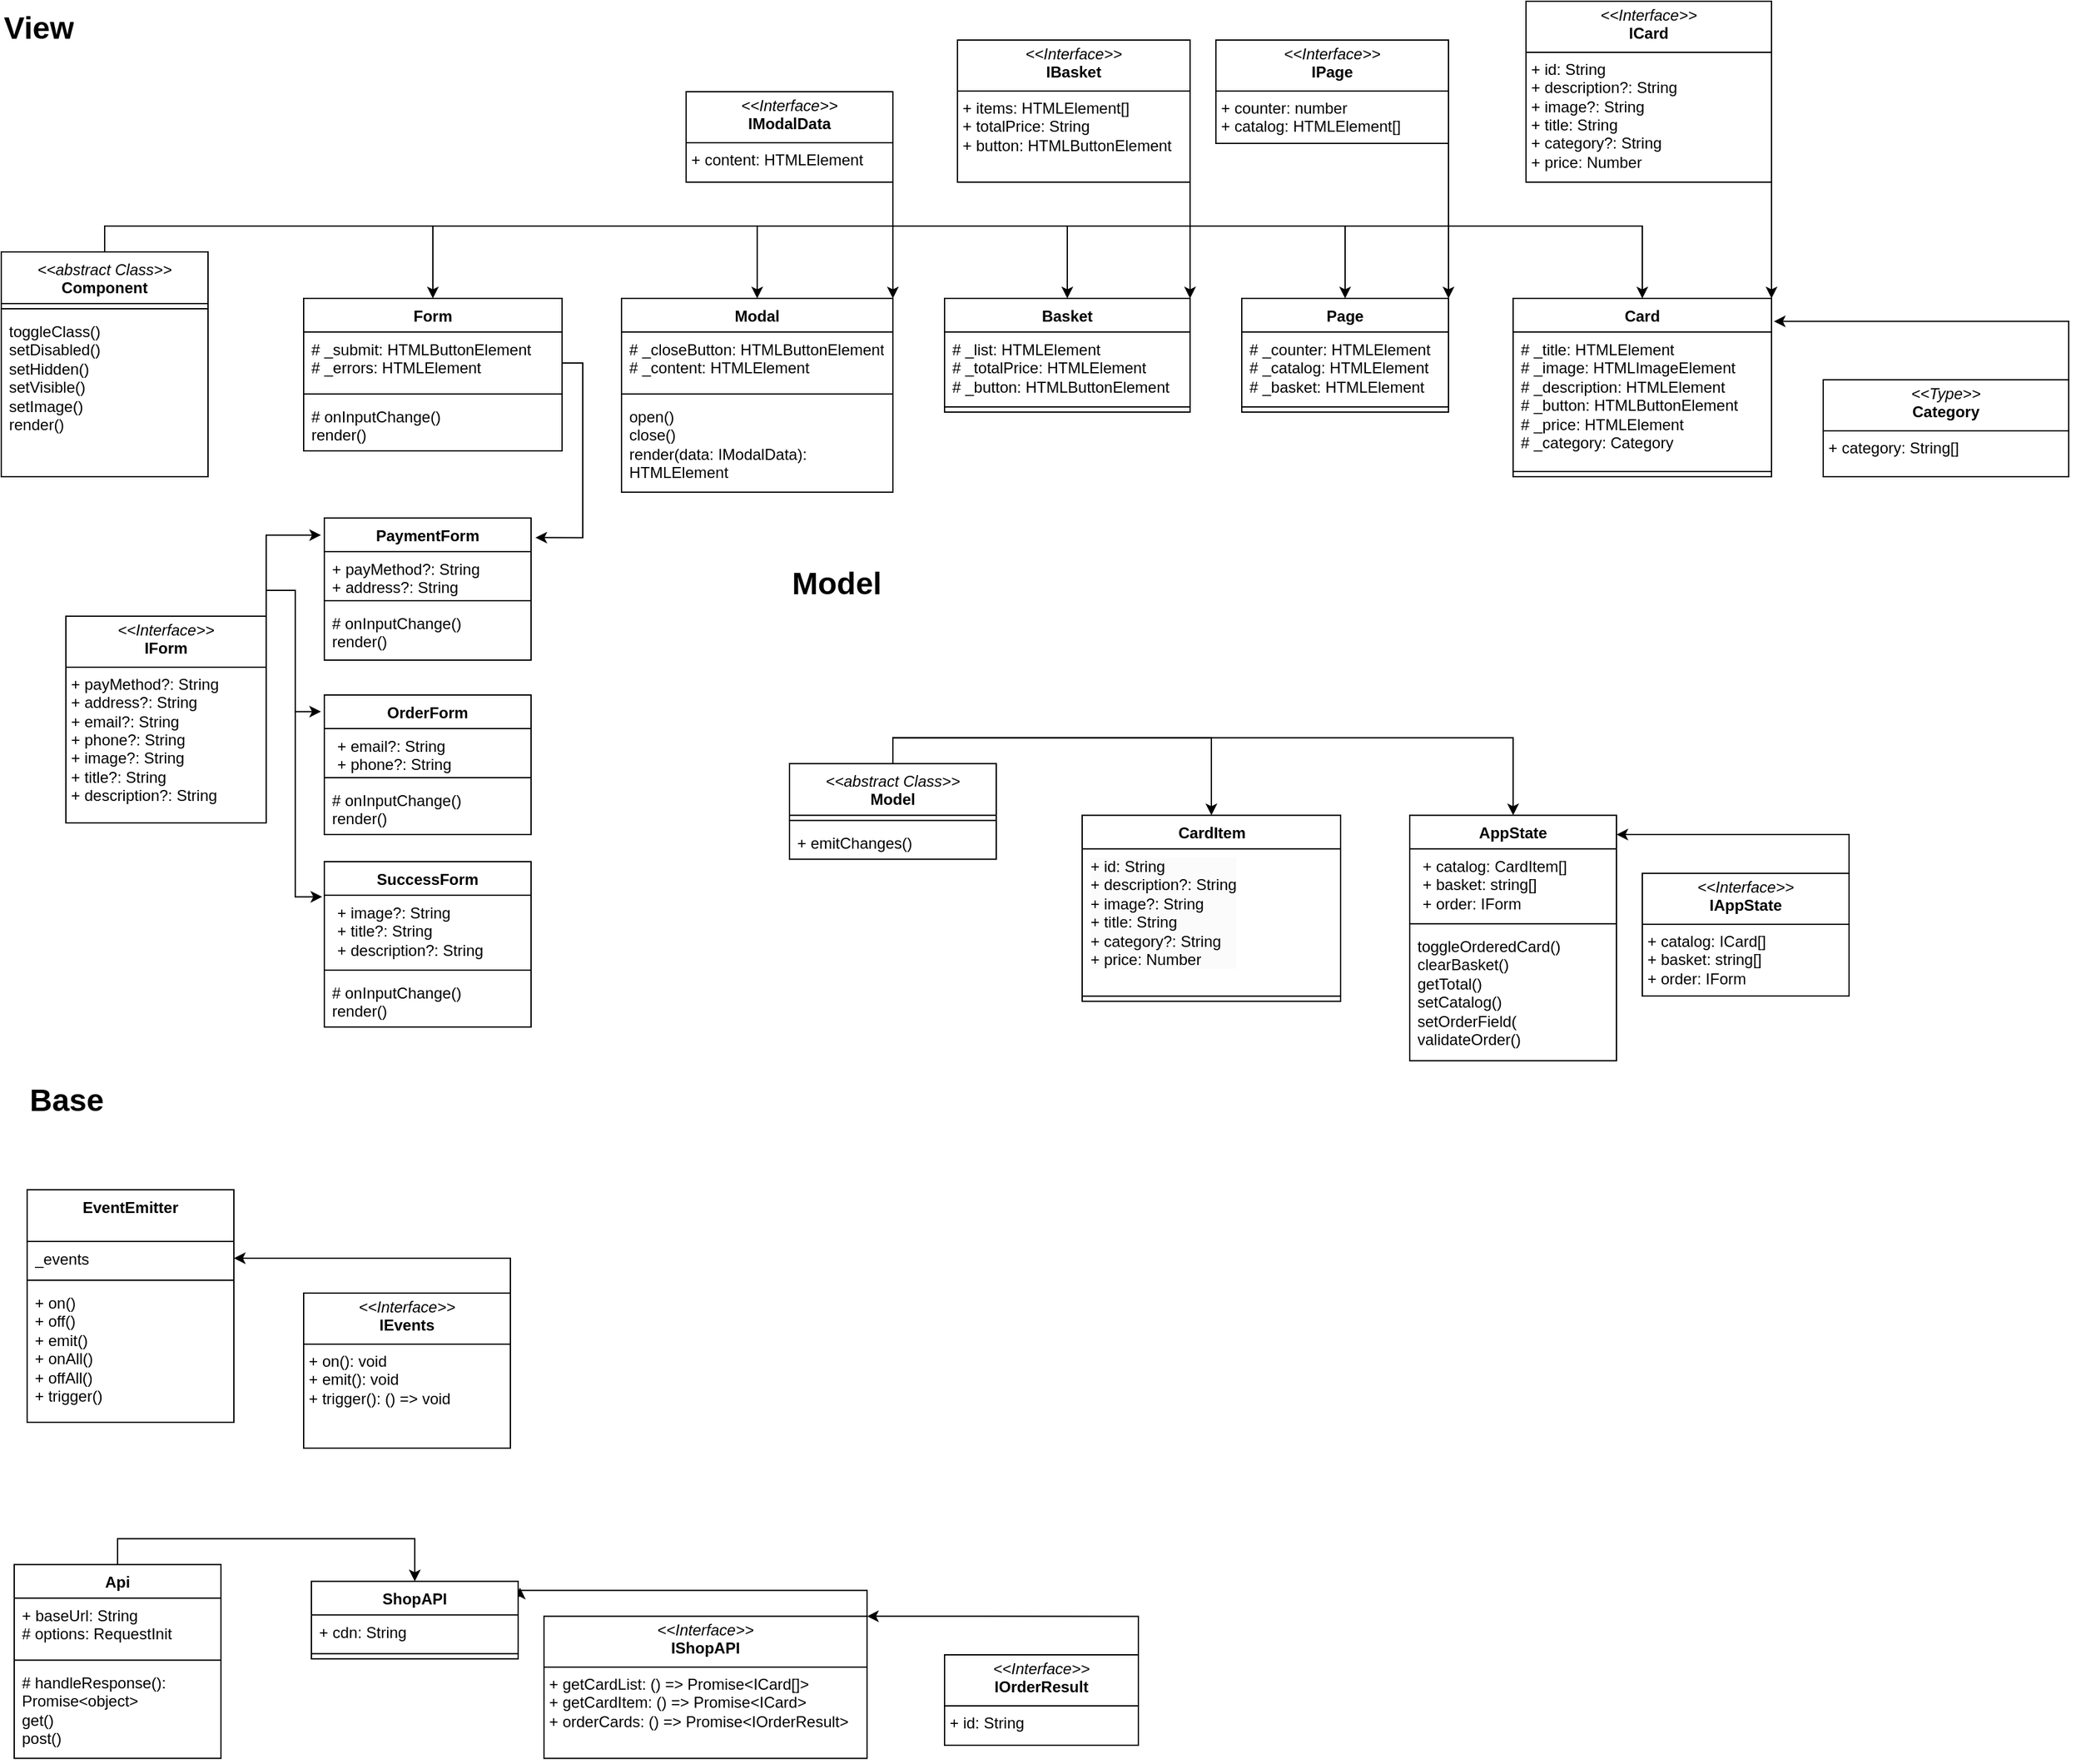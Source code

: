 <mxfile version="24.0.5" type="device">
  <diagram name="Страница — 1" id="63Hvj9g00unoADVB2Ykm">
    <mxGraphModel dx="821" dy="2190" grid="1" gridSize="10" guides="1" tooltips="1" connect="1" arrows="1" fold="1" page="1" pageScale="1" pageWidth="827" pageHeight="1169" math="0" shadow="0">
      <root>
        <mxCell id="0" />
        <mxCell id="1" parent="0" />
        <mxCell id="2apW-BuTAJdEhEXrDdgW-8" value="&lt;p style=&quot;margin:0px;margin-top:4px;text-align:center;&quot;&gt;&lt;i&gt;&amp;lt;&amp;lt;Interface&amp;gt;&amp;gt;&lt;/i&gt;&lt;br&gt;&lt;b&gt;IForm&lt;/b&gt;&lt;/p&gt;&lt;hr size=&quot;1&quot; style=&quot;border-style:solid;&quot;&gt;&lt;p style=&quot;margin:0px;margin-left:4px;&quot;&gt;+ payMethod?: String&lt;br&gt;&lt;span style=&quot;background-color: initial;&quot;&gt;+ address?: String&lt;/span&gt;&lt;br&gt;&lt;/p&gt;&lt;p style=&quot;margin:0px;margin-left:4px;&quot;&gt;&lt;span style=&quot;background-color: initial;&quot;&gt;+ email?: String&lt;/span&gt;&lt;/p&gt;&lt;p style=&quot;margin:0px;margin-left:4px;&quot;&gt;+ phone?: String&lt;br&gt;&lt;/p&gt;&lt;p style=&quot;margin: 0px 0px 0px 4px;&quot;&gt;+ image?: String&lt;br&gt;+ title?: String&lt;/p&gt;&lt;p style=&quot;margin: 0px 0px 0px 4px;&quot;&gt;+ description?: String&lt;/p&gt;&lt;p style=&quot;margin:0px;margin-left:4px;&quot;&gt;&lt;br&gt;&lt;/p&gt;" style="verticalAlign=top;align=left;overflow=fill;html=1;whiteSpace=wrap;" parent="1" vertex="1">
          <mxGeometry x="70" y="376" width="155" height="160" as="geometry" />
        </mxCell>
        <mxCell id="kR6O2xnwiLPBDadl995g-18" style="edgeStyle=orthogonalEdgeStyle;rounded=0;orthogonalLoop=1;jettySize=auto;html=1;exitX=1;exitY=1;exitDx=0;exitDy=0;entryX=1;entryY=0;entryDx=0;entryDy=0;" edge="1" parent="1" source="2apW-BuTAJdEhEXrDdgW-10" target="2apW-BuTAJdEhEXrDdgW-16">
          <mxGeometry relative="1" as="geometry" />
        </mxCell>
        <mxCell id="2apW-BuTAJdEhEXrDdgW-10" value="&lt;p style=&quot;margin:0px;margin-top:4px;text-align:center;&quot;&gt;&lt;i&gt;&amp;lt;&amp;lt;Interface&amp;gt;&amp;gt;&lt;/i&gt;&lt;br&gt;&lt;b&gt;ICard&lt;/b&gt;&lt;/p&gt;&lt;hr size=&quot;1&quot; style=&quot;border-style:solid;&quot;&gt;&lt;p style=&quot;margin:0px;margin-left:4px;&quot;&gt;+ id: String&lt;br&gt;+ description?: String&lt;/p&gt;&lt;p style=&quot;margin:0px;margin-left:4px;&quot;&gt;+ image?: String&lt;/p&gt;&lt;p style=&quot;margin:0px;margin-left:4px;&quot;&gt;+ title: String&lt;/p&gt;&lt;p style=&quot;margin:0px;margin-left:4px;&quot;&gt;+ category?: String&lt;/p&gt;&lt;p style=&quot;margin:0px;margin-left:4px;&quot;&gt;+ price: Number&lt;/p&gt;&lt;p style=&quot;margin:0px;margin-left:4px;&quot;&gt;&lt;br&gt;&lt;/p&gt;" style="verticalAlign=top;align=left;overflow=fill;html=1;whiteSpace=wrap;" parent="1" vertex="1">
          <mxGeometry x="1200" y="-100" width="190" height="140" as="geometry" />
        </mxCell>
        <mxCell id="kR6O2xnwiLPBDadl995g-16" style="edgeStyle=orthogonalEdgeStyle;rounded=0;orthogonalLoop=1;jettySize=auto;html=1;exitX=1;exitY=1;exitDx=0;exitDy=0;entryX=1;entryY=0;entryDx=0;entryDy=0;" edge="1" parent="1" source="2apW-BuTAJdEhEXrDdgW-11" target="2apW-BuTAJdEhEXrDdgW-48">
          <mxGeometry relative="1" as="geometry" />
        </mxCell>
        <mxCell id="2apW-BuTAJdEhEXrDdgW-11" value="&lt;p style=&quot;margin:0px;margin-top:4px;text-align:center;&quot;&gt;&lt;i&gt;&amp;lt;&amp;lt;Interface&amp;gt;&amp;gt;&lt;/i&gt;&lt;br&gt;&lt;b&gt;IBasket&lt;/b&gt;&lt;/p&gt;&lt;hr size=&quot;1&quot; style=&quot;border-style:solid;&quot;&gt;&lt;p style=&quot;margin:0px;margin-left:4px;&quot;&gt;+ items: HTMLElement[]&lt;br&gt;&lt;/p&gt;&lt;p style=&quot;margin:0px;margin-left:4px;&quot;&gt;+ totalPrice: String&lt;/p&gt;&lt;p style=&quot;margin:0px;margin-left:4px;&quot;&gt;+ button: HTMLButtonElement&lt;/p&gt;&lt;p style=&quot;margin:0px;margin-left:4px;&quot;&gt;&lt;br&gt;&lt;/p&gt;" style="verticalAlign=top;align=left;overflow=fill;html=1;whiteSpace=wrap;" parent="1" vertex="1">
          <mxGeometry x="760" y="-70" width="180" height="110" as="geometry" />
        </mxCell>
        <mxCell id="2apW-BuTAJdEhEXrDdgW-14" value="&lt;p style=&quot;margin:0px;margin-top:4px;text-align:center;&quot;&gt;&lt;i&gt;&amp;lt;&amp;lt;Type&amp;gt;&amp;gt;&lt;/i&gt;&lt;br&gt;&lt;b&gt;Category&lt;/b&gt;&lt;/p&gt;&lt;hr size=&quot;1&quot; style=&quot;border-style:solid;&quot;&gt;&lt;p style=&quot;margin:0px;margin-left:4px;&quot;&gt;+ category: String[]&lt;/p&gt;" style="verticalAlign=top;align=left;overflow=fill;html=1;whiteSpace=wrap;" parent="1" vertex="1">
          <mxGeometry x="1430" y="193" width="190" height="75" as="geometry" />
        </mxCell>
        <mxCell id="2apW-BuTAJdEhEXrDdgW-16" value="Card" style="swimlane;fontStyle=1;align=center;verticalAlign=top;childLayout=stackLayout;horizontal=1;startSize=26;horizontalStack=0;resizeParent=1;resizeParentMax=0;resizeLast=0;collapsible=1;marginBottom=0;whiteSpace=wrap;html=1;" parent="1" vertex="1">
          <mxGeometry x="1190" y="130" width="200" height="138" as="geometry" />
        </mxCell>
        <mxCell id="2apW-BuTAJdEhEXrDdgW-17" value="# _title: HTMLElement&lt;div&gt;# _image: HTMLImageElement&lt;/div&gt;&lt;div&gt;# _description: HTMLElement&lt;/div&gt;&lt;div&gt;# _button: HTMLButtonElement&lt;/div&gt;&lt;div&gt;# _price: HTMLElement&lt;/div&gt;&lt;div&gt;# _category: Category&lt;/div&gt;" style="text;strokeColor=none;fillColor=none;align=left;verticalAlign=top;spacingLeft=4;spacingRight=4;overflow=hidden;rotatable=0;points=[[0,0.5],[1,0.5]];portConstraint=eastwest;whiteSpace=wrap;html=1;" parent="2apW-BuTAJdEhEXrDdgW-16" vertex="1">
          <mxGeometry y="26" width="200" height="104" as="geometry" />
        </mxCell>
        <mxCell id="2apW-BuTAJdEhEXrDdgW-18" value="" style="line;strokeWidth=1;fillColor=none;align=left;verticalAlign=middle;spacingTop=-1;spacingLeft=3;spacingRight=3;rotatable=0;labelPosition=right;points=[];portConstraint=eastwest;strokeColor=inherit;" parent="2apW-BuTAJdEhEXrDdgW-16" vertex="1">
          <mxGeometry y="130" width="200" height="8" as="geometry" />
        </mxCell>
        <mxCell id="2apW-BuTAJdEhEXrDdgW-20" value="Modal" style="swimlane;fontStyle=1;align=center;verticalAlign=top;childLayout=stackLayout;horizontal=1;startSize=26;horizontalStack=0;resizeParent=1;resizeParentMax=0;resizeLast=0;collapsible=1;marginBottom=0;whiteSpace=wrap;html=1;" parent="1" vertex="1">
          <mxGeometry x="500" y="130" width="210" height="150" as="geometry" />
        </mxCell>
        <mxCell id="2apW-BuTAJdEhEXrDdgW-21" value="# _closeButton: HTMLButtonElement&lt;div&gt;# _content: HTMLElement&lt;/div&gt;" style="text;strokeColor=none;fillColor=none;align=left;verticalAlign=top;spacingLeft=4;spacingRight=4;overflow=hidden;rotatable=0;points=[[0,0.5],[1,0.5]];portConstraint=eastwest;whiteSpace=wrap;html=1;" parent="2apW-BuTAJdEhEXrDdgW-20" vertex="1">
          <mxGeometry y="26" width="210" height="44" as="geometry" />
        </mxCell>
        <mxCell id="2apW-BuTAJdEhEXrDdgW-22" value="" style="line;strokeWidth=1;fillColor=none;align=left;verticalAlign=middle;spacingTop=-1;spacingLeft=3;spacingRight=3;rotatable=0;labelPosition=right;points=[];portConstraint=eastwest;strokeColor=inherit;" parent="2apW-BuTAJdEhEXrDdgW-20" vertex="1">
          <mxGeometry y="70" width="210" height="8" as="geometry" />
        </mxCell>
        <mxCell id="2apW-BuTAJdEhEXrDdgW-93" value="open()&lt;br style=&quot;padding: 0px; margin: 0px;&quot;&gt;close()&lt;br style=&quot;padding: 0px; margin: 0px;&quot;&gt;render(data: IModalData): HTMLElement" style="text;strokeColor=none;fillColor=none;align=left;verticalAlign=top;spacingLeft=4;spacingRight=4;overflow=hidden;rotatable=0;points=[[0,0.5],[1,0.5]];portConstraint=eastwest;whiteSpace=wrap;html=1;" parent="2apW-BuTAJdEhEXrDdgW-20" vertex="1">
          <mxGeometry y="78" width="210" height="72" as="geometry" />
        </mxCell>
        <mxCell id="2apW-BuTAJdEhEXrDdgW-68" style="edgeStyle=orthogonalEdgeStyle;rounded=0;orthogonalLoop=1;jettySize=auto;html=1;exitX=0.5;exitY=0;exitDx=0;exitDy=0;entryX=0.5;entryY=0;entryDx=0;entryDy=0;" parent="1" source="2apW-BuTAJdEhEXrDdgW-29" target="2apW-BuTAJdEhEXrDdgW-64" edge="1">
          <mxGeometry relative="1" as="geometry" />
        </mxCell>
        <mxCell id="2apW-BuTAJdEhEXrDdgW-71" style="edgeStyle=orthogonalEdgeStyle;rounded=0;orthogonalLoop=1;jettySize=auto;html=1;exitX=0.5;exitY=0;exitDx=0;exitDy=0;entryX=0.5;entryY=0;entryDx=0;entryDy=0;" parent="1" source="2apW-BuTAJdEhEXrDdgW-29" target="2apW-BuTAJdEhEXrDdgW-48" edge="1">
          <mxGeometry relative="1" as="geometry" />
        </mxCell>
        <mxCell id="2apW-BuTAJdEhEXrDdgW-73" style="edgeStyle=orthogonalEdgeStyle;rounded=0;orthogonalLoop=1;jettySize=auto;html=1;exitX=0.5;exitY=0;exitDx=0;exitDy=0;entryX=0.5;entryY=0;entryDx=0;entryDy=0;" parent="1" source="2apW-BuTAJdEhEXrDdgW-29" target="2apW-BuTAJdEhEXrDdgW-53" edge="1">
          <mxGeometry relative="1" as="geometry" />
        </mxCell>
        <mxCell id="2apW-BuTAJdEhEXrDdgW-111" style="edgeStyle=orthogonalEdgeStyle;rounded=0;orthogonalLoop=1;jettySize=auto;html=1;exitX=0.5;exitY=0;exitDx=0;exitDy=0;entryX=0.5;entryY=0;entryDx=0;entryDy=0;" parent="1" source="2apW-BuTAJdEhEXrDdgW-29" target="2apW-BuTAJdEhEXrDdgW-20" edge="1">
          <mxGeometry relative="1" as="geometry" />
        </mxCell>
        <mxCell id="ZJhNXfSze4hVI7veaMcX-10" style="edgeStyle=orthogonalEdgeStyle;rounded=0;orthogonalLoop=1;jettySize=auto;html=1;exitX=0.5;exitY=0;exitDx=0;exitDy=0;entryX=0.5;entryY=0;entryDx=0;entryDy=0;" parent="1" source="2apW-BuTAJdEhEXrDdgW-29" target="2apW-BuTAJdEhEXrDdgW-16" edge="1">
          <mxGeometry relative="1" as="geometry" />
        </mxCell>
        <mxCell id="2apW-BuTAJdEhEXrDdgW-29" value="&lt;div&gt;&lt;i style=&quot;font-weight: 400;&quot;&gt;&amp;lt;&amp;lt;abstract Class&amp;gt;&amp;gt;&lt;/i&gt;&lt;br&gt;&lt;/div&gt;Component" style="swimlane;fontStyle=1;align=center;verticalAlign=top;childLayout=stackLayout;horizontal=1;startSize=40;horizontalStack=0;resizeParent=1;resizeParentMax=0;resizeLast=0;collapsible=1;marginBottom=0;whiteSpace=wrap;html=1;" parent="1" vertex="1">
          <mxGeometry x="20" y="94" width="160" height="174" as="geometry" />
        </mxCell>
        <mxCell id="2apW-BuTAJdEhEXrDdgW-31" value="" style="line;strokeWidth=1;fillColor=none;align=left;verticalAlign=middle;spacingTop=-1;spacingLeft=3;spacingRight=3;rotatable=0;labelPosition=right;points=[];portConstraint=eastwest;strokeColor=inherit;" parent="2apW-BuTAJdEhEXrDdgW-29" vertex="1">
          <mxGeometry y="40" width="160" height="8" as="geometry" />
        </mxCell>
        <mxCell id="2apW-BuTAJdEhEXrDdgW-32" value="&lt;div&gt;toggleClass()&lt;/div&gt;&lt;div&gt;setDisabled()&lt;/div&gt;&lt;div&gt;setHidden()&lt;/div&gt;&lt;div&gt;setVisible()&lt;/div&gt;&lt;div&gt;setImage()&lt;/div&gt;&lt;div&gt;render()&lt;/div&gt;" style="text;strokeColor=none;fillColor=none;align=left;verticalAlign=top;spacingLeft=4;spacingRight=4;overflow=hidden;rotatable=0;points=[[0,0.5],[1,0.5]];portConstraint=eastwest;whiteSpace=wrap;html=1;" parent="2apW-BuTAJdEhEXrDdgW-29" vertex="1">
          <mxGeometry y="48" width="160" height="126" as="geometry" />
        </mxCell>
        <mxCell id="Tr2P6wa3FgDkXpOaraDb-4" style="edgeStyle=orthogonalEdgeStyle;rounded=0;orthogonalLoop=1;jettySize=auto;html=1;exitX=0.5;exitY=0;exitDx=0;exitDy=0;entryX=0.5;entryY=0;entryDx=0;entryDy=0;" parent="1" source="2apW-BuTAJdEhEXrDdgW-35" target="Tr2P6wa3FgDkXpOaraDb-1" edge="1">
          <mxGeometry relative="1" as="geometry" />
        </mxCell>
        <mxCell id="Tr2P6wa3FgDkXpOaraDb-5" style="edgeStyle=orthogonalEdgeStyle;rounded=0;orthogonalLoop=1;jettySize=auto;html=1;exitX=0.5;exitY=0;exitDx=0;exitDy=0;entryX=0.5;entryY=0;entryDx=0;entryDy=0;" parent="1" source="2apW-BuTAJdEhEXrDdgW-35" target="2apW-BuTAJdEhEXrDdgW-39" edge="1">
          <mxGeometry relative="1" as="geometry" />
        </mxCell>
        <mxCell id="2apW-BuTAJdEhEXrDdgW-35" value="&lt;div&gt;&lt;i style=&quot;font-weight: 400;&quot;&gt;&amp;lt;&amp;lt;abstract Class&amp;gt;&amp;gt;&lt;/i&gt;&lt;br&gt;&lt;/div&gt;Model" style="swimlane;fontStyle=1;align=center;verticalAlign=top;childLayout=stackLayout;horizontal=1;startSize=40;horizontalStack=0;resizeParent=1;resizeParentMax=0;resizeLast=0;collapsible=1;marginBottom=0;whiteSpace=wrap;html=1;" parent="1" vertex="1">
          <mxGeometry x="630" y="490.07" width="160" height="74" as="geometry" />
        </mxCell>
        <mxCell id="2apW-BuTAJdEhEXrDdgW-36" value="" style="line;strokeWidth=1;fillColor=none;align=left;verticalAlign=middle;spacingTop=-1;spacingLeft=3;spacingRight=3;rotatable=0;labelPosition=right;points=[];portConstraint=eastwest;strokeColor=inherit;" parent="2apW-BuTAJdEhEXrDdgW-35" vertex="1">
          <mxGeometry y="40" width="160" height="8" as="geometry" />
        </mxCell>
        <mxCell id="2apW-BuTAJdEhEXrDdgW-38" value="+ emitChanges()" style="text;strokeColor=none;fillColor=none;align=left;verticalAlign=top;spacingLeft=4;spacingRight=4;overflow=hidden;rotatable=0;points=[[0,0.5],[1,0.5]];portConstraint=eastwest;whiteSpace=wrap;html=1;" parent="2apW-BuTAJdEhEXrDdgW-35" vertex="1">
          <mxGeometry y="48" width="160" height="26" as="geometry" />
        </mxCell>
        <mxCell id="2apW-BuTAJdEhEXrDdgW-39" value="AppState" style="swimlane;fontStyle=1;align=center;verticalAlign=top;childLayout=stackLayout;horizontal=1;startSize=26;horizontalStack=0;resizeParent=1;resizeParentMax=0;resizeLast=0;collapsible=1;marginBottom=0;whiteSpace=wrap;html=1;" parent="1" vertex="1">
          <mxGeometry x="1110" y="530.07" width="160" height="190" as="geometry" />
        </mxCell>
        <mxCell id="2apW-BuTAJdEhEXrDdgW-40" value="&lt;p style=&quot;margin: 0px 0px 0px 4px;&quot;&gt;+ catalog: CardItem[]&lt;/p&gt;&lt;p style=&quot;margin: 0px 0px 0px 4px;&quot;&gt;+ basket: string[]&lt;/p&gt;&lt;p style=&quot;margin: 0px 0px 0px 4px;&quot;&gt;+ order: IForm&lt;/p&gt;" style="text;strokeColor=none;fillColor=none;align=left;verticalAlign=top;spacingLeft=4;spacingRight=4;overflow=hidden;rotatable=0;points=[[0,0.5],[1,0.5]];portConstraint=eastwest;whiteSpace=wrap;html=1;" parent="2apW-BuTAJdEhEXrDdgW-39" vertex="1">
          <mxGeometry y="26" width="160" height="54" as="geometry" />
        </mxCell>
        <mxCell id="2apW-BuTAJdEhEXrDdgW-41" value="" style="line;strokeWidth=1;fillColor=none;align=left;verticalAlign=middle;spacingTop=-1;spacingLeft=3;spacingRight=3;rotatable=0;labelPosition=right;points=[];portConstraint=eastwest;strokeColor=inherit;" parent="2apW-BuTAJdEhEXrDdgW-39" vertex="1">
          <mxGeometry y="80" width="160" height="8" as="geometry" />
        </mxCell>
        <mxCell id="2apW-BuTAJdEhEXrDdgW-42" value="&lt;div&gt;toggleOrderedCard()&lt;/div&gt;&lt;div&gt;clearBasket()&lt;/div&gt;&lt;div&gt;getTotal()&lt;/div&gt;&lt;div&gt;setCatalog()&lt;/div&gt;&lt;div&gt;setOrderField(&lt;/div&gt;&lt;div&gt;validateOrder()&lt;/div&gt;" style="text;strokeColor=none;fillColor=none;align=left;verticalAlign=top;spacingLeft=4;spacingRight=4;overflow=hidden;rotatable=0;points=[[0,0.5],[1,0.5]];portConstraint=eastwest;whiteSpace=wrap;html=1;" parent="2apW-BuTAJdEhEXrDdgW-39" vertex="1">
          <mxGeometry y="88" width="160" height="102" as="geometry" />
        </mxCell>
        <mxCell id="2apW-BuTAJdEhEXrDdgW-48" value="Basket" style="swimlane;fontStyle=1;align=center;verticalAlign=top;childLayout=stackLayout;horizontal=1;startSize=26;horizontalStack=0;resizeParent=1;resizeParentMax=0;resizeLast=0;collapsible=1;marginBottom=0;whiteSpace=wrap;html=1;" parent="1" vertex="1">
          <mxGeometry x="750" y="130" width="190" height="88" as="geometry" />
        </mxCell>
        <mxCell id="2apW-BuTAJdEhEXrDdgW-49" value="# _list: HTMLElement&lt;div&gt;# _totalPrice: HTMLElement&lt;/div&gt;&lt;div&gt;# _button:&amp;nbsp;&lt;span style=&quot;background-color: initial;&quot;&gt;HTMLButtonElement&lt;/span&gt;&lt;/div&gt;" style="text;strokeColor=none;fillColor=none;align=left;verticalAlign=top;spacingLeft=4;spacingRight=4;overflow=hidden;rotatable=0;points=[[0,0.5],[1,0.5]];portConstraint=eastwest;whiteSpace=wrap;html=1;" parent="2apW-BuTAJdEhEXrDdgW-48" vertex="1">
          <mxGeometry y="26" width="190" height="54" as="geometry" />
        </mxCell>
        <mxCell id="2apW-BuTAJdEhEXrDdgW-50" value="" style="line;strokeWidth=1;fillColor=none;align=left;verticalAlign=middle;spacingTop=-1;spacingLeft=3;spacingRight=3;rotatable=0;labelPosition=right;points=[];portConstraint=eastwest;strokeColor=inherit;" parent="2apW-BuTAJdEhEXrDdgW-48" vertex="1">
          <mxGeometry y="80" width="190" height="8" as="geometry" />
        </mxCell>
        <mxCell id="2apW-BuTAJdEhEXrDdgW-53" value="Page" style="swimlane;fontStyle=1;align=center;verticalAlign=top;childLayout=stackLayout;horizontal=1;startSize=26;horizontalStack=0;resizeParent=1;resizeParentMax=0;resizeLast=0;collapsible=1;marginBottom=0;whiteSpace=wrap;html=1;" parent="1" vertex="1">
          <mxGeometry x="980" y="130" width="160" height="88" as="geometry" />
        </mxCell>
        <mxCell id="2apW-BuTAJdEhEXrDdgW-54" value="# _counter: HTMLElement&lt;div&gt;# _catalog: HTMLElement&lt;br&gt;&lt;/div&gt;&lt;div&gt;# _basket: HTMLElement&lt;br&gt;&lt;/div&gt;" style="text;strokeColor=none;fillColor=none;align=left;verticalAlign=top;spacingLeft=4;spacingRight=4;overflow=hidden;rotatable=0;points=[[0,0.5],[1,0.5]];portConstraint=eastwest;whiteSpace=wrap;html=1;" parent="2apW-BuTAJdEhEXrDdgW-53" vertex="1">
          <mxGeometry y="26" width="160" height="54" as="geometry" />
        </mxCell>
        <mxCell id="2apW-BuTAJdEhEXrDdgW-55" value="" style="line;strokeWidth=1;fillColor=none;align=left;verticalAlign=middle;spacingTop=-1;spacingLeft=3;spacingRight=3;rotatable=0;labelPosition=right;points=[];portConstraint=eastwest;strokeColor=inherit;" parent="2apW-BuTAJdEhEXrDdgW-53" vertex="1">
          <mxGeometry y="80" width="160" height="8" as="geometry" />
        </mxCell>
        <mxCell id="2apW-BuTAJdEhEXrDdgW-64" value="Form" style="swimlane;fontStyle=1;align=center;verticalAlign=top;childLayout=stackLayout;horizontal=1;startSize=26;horizontalStack=0;resizeParent=1;resizeParentMax=0;resizeLast=0;collapsible=1;marginBottom=0;whiteSpace=wrap;html=1;" parent="1" vertex="1">
          <mxGeometry x="254" y="130" width="200" height="118" as="geometry" />
        </mxCell>
        <mxCell id="kR6O2xnwiLPBDadl995g-10" value="# _submit: HTMLButtonElement&lt;div&gt;# _errors: HTMLElement&lt;/div&gt;" style="text;strokeColor=none;fillColor=none;align=left;verticalAlign=top;spacingLeft=4;spacingRight=4;overflow=hidden;rotatable=0;points=[[0,0.5],[1,0.5]];portConstraint=eastwest;whiteSpace=wrap;html=1;" vertex="1" parent="2apW-BuTAJdEhEXrDdgW-64">
          <mxGeometry y="26" width="200" height="44" as="geometry" />
        </mxCell>
        <mxCell id="2apW-BuTAJdEhEXrDdgW-66" value="" style="line;strokeWidth=1;fillColor=none;align=left;verticalAlign=middle;spacingTop=-1;spacingLeft=3;spacingRight=3;rotatable=0;labelPosition=right;points=[];portConstraint=eastwest;strokeColor=inherit;" parent="2apW-BuTAJdEhEXrDdgW-64" vertex="1">
          <mxGeometry y="70" width="200" height="8" as="geometry" />
        </mxCell>
        <mxCell id="2apW-BuTAJdEhEXrDdgW-67" value="# onInputChange()&amp;nbsp;&lt;br style=&quot;padding: 0px; margin: 0px;&quot;&gt;render()&amp;nbsp;" style="text;strokeColor=none;fillColor=none;align=left;verticalAlign=top;spacingLeft=4;spacingRight=4;overflow=hidden;rotatable=0;points=[[0,0.5],[1,0.5]];portConstraint=eastwest;whiteSpace=wrap;html=1;" parent="2apW-BuTAJdEhEXrDdgW-64" vertex="1">
          <mxGeometry y="78" width="200" height="40" as="geometry" />
        </mxCell>
        <mxCell id="kR6O2xnwiLPBDadl995g-17" style="edgeStyle=orthogonalEdgeStyle;rounded=0;orthogonalLoop=1;jettySize=auto;html=1;exitX=1;exitY=1;exitDx=0;exitDy=0;entryX=1;entryY=0;entryDx=0;entryDy=0;" edge="1" parent="1" source="2apW-BuTAJdEhEXrDdgW-85" target="2apW-BuTAJdEhEXrDdgW-20">
          <mxGeometry relative="1" as="geometry" />
        </mxCell>
        <mxCell id="2apW-BuTAJdEhEXrDdgW-85" value="&lt;p style=&quot;margin:0px;margin-top:4px;text-align:center;&quot;&gt;&lt;i&gt;&amp;lt;&amp;lt;Interface&amp;gt;&amp;gt;&lt;/i&gt;&lt;br&gt;&lt;b&gt;IModalData&lt;/b&gt;&lt;/p&gt;&lt;hr size=&quot;1&quot; style=&quot;border-style:solid;&quot;&gt;&lt;p style=&quot;margin:0px;margin-left:4px;&quot;&gt;+ content: HTMLElement&lt;br&gt;&lt;/p&gt;&lt;p style=&quot;margin:0px;margin-left:4px;&quot;&gt;&lt;br&gt;&lt;/p&gt;" style="verticalAlign=top;align=left;overflow=fill;html=1;whiteSpace=wrap;" parent="1" vertex="1">
          <mxGeometry x="550" y="-30" width="160" height="70" as="geometry" />
        </mxCell>
        <mxCell id="2apW-BuTAJdEhEXrDdgW-96" value="PaymentForm" style="swimlane;fontStyle=1;align=center;verticalAlign=top;childLayout=stackLayout;horizontal=1;startSize=26;horizontalStack=0;resizeParent=1;resizeParentMax=0;resizeLast=0;collapsible=1;marginBottom=0;whiteSpace=wrap;html=1;" parent="1" vertex="1">
          <mxGeometry x="270" y="300" width="160" height="110" as="geometry" />
        </mxCell>
        <mxCell id="kR6O2xnwiLPBDadl995g-3" value="+ payMethod?: String&lt;br&gt;&lt;span style=&quot;background-color: initial;&quot;&gt;+ address?: String&lt;/span&gt;" style="text;strokeColor=none;fillColor=none;align=left;verticalAlign=top;spacingLeft=4;spacingRight=4;overflow=hidden;rotatable=0;points=[[0,0.5],[1,0.5]];portConstraint=eastwest;whiteSpace=wrap;html=1;" vertex="1" parent="2apW-BuTAJdEhEXrDdgW-96">
          <mxGeometry y="26" width="160" height="34" as="geometry" />
        </mxCell>
        <mxCell id="2apW-BuTAJdEhEXrDdgW-98" value="" style="line;strokeWidth=1;fillColor=none;align=left;verticalAlign=middle;spacingTop=-1;spacingLeft=3;spacingRight=3;rotatable=0;labelPosition=right;points=[];portConstraint=eastwest;strokeColor=inherit;" parent="2apW-BuTAJdEhEXrDdgW-96" vertex="1">
          <mxGeometry y="60" width="160" height="8" as="geometry" />
        </mxCell>
        <mxCell id="2apW-BuTAJdEhEXrDdgW-97" value="# onInputChange()&amp;nbsp;&lt;br style=&quot;padding: 0px; margin: 0px;&quot;&gt;render()&amp;nbsp;" style="text;strokeColor=none;fillColor=none;align=left;verticalAlign=top;spacingLeft=4;spacingRight=4;overflow=hidden;rotatable=0;points=[[0,0.5],[1,0.5]];portConstraint=eastwest;whiteSpace=wrap;html=1;" parent="2apW-BuTAJdEhEXrDdgW-96" vertex="1">
          <mxGeometry y="68" width="160" height="42" as="geometry" />
        </mxCell>
        <mxCell id="2apW-BuTAJdEhEXrDdgW-100" value="OrderForm" style="swimlane;fontStyle=1;align=center;verticalAlign=top;childLayout=stackLayout;horizontal=1;startSize=26;horizontalStack=0;resizeParent=1;resizeParentMax=0;resizeLast=0;collapsible=1;marginBottom=0;whiteSpace=wrap;html=1;" parent="1" vertex="1">
          <mxGeometry x="270" y="437" width="160" height="108" as="geometry" />
        </mxCell>
        <mxCell id="kR6O2xnwiLPBDadl995g-4" value="&lt;p style=&quot;margin: 0px 0px 0px 4px;&quot;&gt;&lt;span style=&quot;background-color: initial;&quot;&gt;+ email?: String&lt;/span&gt;&lt;/p&gt;&lt;p style=&quot;margin: 0px 0px 0px 4px;&quot;&gt;+ phone?: String&lt;/p&gt;" style="text;strokeColor=none;fillColor=none;align=left;verticalAlign=top;spacingLeft=4;spacingRight=4;overflow=hidden;rotatable=0;points=[[0,0.5],[1,0.5]];portConstraint=eastwest;whiteSpace=wrap;html=1;" vertex="1" parent="2apW-BuTAJdEhEXrDdgW-100">
          <mxGeometry y="26" width="160" height="34" as="geometry" />
        </mxCell>
        <mxCell id="2apW-BuTAJdEhEXrDdgW-102" value="" style="line;strokeWidth=1;fillColor=none;align=left;verticalAlign=middle;spacingTop=-1;spacingLeft=3;spacingRight=3;rotatable=0;labelPosition=right;points=[];portConstraint=eastwest;strokeColor=inherit;" parent="2apW-BuTAJdEhEXrDdgW-100" vertex="1">
          <mxGeometry y="60" width="160" height="8" as="geometry" />
        </mxCell>
        <mxCell id="2apW-BuTAJdEhEXrDdgW-103" value="# onInputChange()&amp;nbsp;&lt;br style=&quot;padding: 0px; margin: 0px;&quot;&gt;render()&amp;nbsp;" style="text;strokeColor=none;fillColor=none;align=left;verticalAlign=top;spacingLeft=4;spacingRight=4;overflow=hidden;rotatable=0;points=[[0,0.5],[1,0.5]];portConstraint=eastwest;whiteSpace=wrap;html=1;" parent="2apW-BuTAJdEhEXrDdgW-100" vertex="1">
          <mxGeometry y="68" width="160" height="40" as="geometry" />
        </mxCell>
        <mxCell id="2apW-BuTAJdEhEXrDdgW-104" value="SuccessForm" style="swimlane;fontStyle=1;align=center;verticalAlign=top;childLayout=stackLayout;horizontal=1;startSize=26;horizontalStack=0;resizeParent=1;resizeParentMax=0;resizeLast=0;collapsible=1;marginBottom=0;whiteSpace=wrap;html=1;" parent="1" vertex="1">
          <mxGeometry x="270" y="566" width="160" height="128" as="geometry" />
        </mxCell>
        <mxCell id="kR6O2xnwiLPBDadl995g-5" value="&lt;p style=&quot;margin: 0px 0px 0px 4px;&quot;&gt;+ image?: String&lt;br&gt;+ title?: String&lt;/p&gt;&lt;p style=&quot;margin: 0px 0px 0px 4px;&quot;&gt;+ description?: String&lt;/p&gt;" style="text;strokeColor=none;fillColor=none;align=left;verticalAlign=top;spacingLeft=4;spacingRight=4;overflow=hidden;rotatable=0;points=[[0,0.5],[1,0.5]];portConstraint=eastwest;whiteSpace=wrap;html=1;" vertex="1" parent="2apW-BuTAJdEhEXrDdgW-104">
          <mxGeometry y="26" width="160" height="54" as="geometry" />
        </mxCell>
        <mxCell id="2apW-BuTAJdEhEXrDdgW-106" value="" style="line;strokeWidth=1;fillColor=none;align=left;verticalAlign=middle;spacingTop=-1;spacingLeft=3;spacingRight=3;rotatable=0;labelPosition=right;points=[];portConstraint=eastwest;strokeColor=inherit;" parent="2apW-BuTAJdEhEXrDdgW-104" vertex="1">
          <mxGeometry y="80" width="160" height="8" as="geometry" />
        </mxCell>
        <mxCell id="2apW-BuTAJdEhEXrDdgW-107" value="# onInputChange()&amp;nbsp;&lt;br style=&quot;padding: 0px; margin: 0px;&quot;&gt;render()&amp;nbsp;" style="text;strokeColor=none;fillColor=none;align=left;verticalAlign=top;spacingLeft=4;spacingRight=4;overflow=hidden;rotatable=0;points=[[0,0.5],[1,0.5]];portConstraint=eastwest;whiteSpace=wrap;html=1;" parent="2apW-BuTAJdEhEXrDdgW-104" vertex="1">
          <mxGeometry y="88" width="160" height="40" as="geometry" />
        </mxCell>
        <mxCell id="Tr2P6wa3FgDkXpOaraDb-1" value="CardItem" style="swimlane;fontStyle=1;align=center;verticalAlign=top;childLayout=stackLayout;horizontal=1;startSize=26;horizontalStack=0;resizeParent=1;resizeParentMax=0;resizeLast=0;collapsible=1;marginBottom=0;whiteSpace=wrap;html=1;" parent="1" vertex="1">
          <mxGeometry x="856.5" y="530.07" width="200" height="144" as="geometry" />
        </mxCell>
        <mxCell id="kR6O2xnwiLPBDadl995g-20" value="&lt;p style=&quot;color: rgb(0, 0, 0); font-family: Helvetica; font-size: 12px; font-style: normal; font-variant-ligatures: normal; font-variant-caps: normal; font-weight: 400; letter-spacing: normal; orphans: 2; text-align: left; text-indent: 0px; text-transform: none; widows: 2; word-spacing: 0px; -webkit-text-stroke-width: 0px; white-space: normal; background-color: rgb(251, 251, 251); text-decoration-thickness: initial; text-decoration-style: initial; text-decoration-color: initial; margin: 0px 0px 0px 4px;&quot;&gt;+ id: String&lt;br&gt;+ description?: String&lt;/p&gt;&lt;p style=&quot;color: rgb(0, 0, 0); font-family: Helvetica; font-size: 12px; font-style: normal; font-variant-ligatures: normal; font-variant-caps: normal; font-weight: 400; letter-spacing: normal; orphans: 2; text-align: left; text-indent: 0px; text-transform: none; widows: 2; word-spacing: 0px; -webkit-text-stroke-width: 0px; white-space: normal; background-color: rgb(251, 251, 251); text-decoration-thickness: initial; text-decoration-style: initial; text-decoration-color: initial; margin: 0px 0px 0px 4px;&quot;&gt;+ image?: String&lt;/p&gt;&lt;p style=&quot;color: rgb(0, 0, 0); font-family: Helvetica; font-size: 12px; font-style: normal; font-variant-ligatures: normal; font-variant-caps: normal; font-weight: 400; letter-spacing: normal; orphans: 2; text-align: left; text-indent: 0px; text-transform: none; widows: 2; word-spacing: 0px; -webkit-text-stroke-width: 0px; white-space: normal; background-color: rgb(251, 251, 251); text-decoration-thickness: initial; text-decoration-style: initial; text-decoration-color: initial; margin: 0px 0px 0px 4px;&quot;&gt;+ title: String&lt;/p&gt;&lt;p style=&quot;color: rgb(0, 0, 0); font-family: Helvetica; font-size: 12px; font-style: normal; font-variant-ligatures: normal; font-variant-caps: normal; font-weight: 400; letter-spacing: normal; orphans: 2; text-align: left; text-indent: 0px; text-transform: none; widows: 2; word-spacing: 0px; -webkit-text-stroke-width: 0px; white-space: normal; background-color: rgb(251, 251, 251); text-decoration-thickness: initial; text-decoration-style: initial; text-decoration-color: initial; margin: 0px 0px 0px 4px;&quot;&gt;+ category?: String&lt;/p&gt;&lt;p style=&quot;color: rgb(0, 0, 0); font-family: Helvetica; font-size: 12px; font-style: normal; font-variant-ligatures: normal; font-variant-caps: normal; font-weight: 400; letter-spacing: normal; orphans: 2; text-align: left; text-indent: 0px; text-transform: none; widows: 2; word-spacing: 0px; -webkit-text-stroke-width: 0px; white-space: normal; background-color: rgb(251, 251, 251); text-decoration-thickness: initial; text-decoration-style: initial; text-decoration-color: initial; margin: 0px 0px 0px 4px;&quot;&gt;+ price: Number&lt;/p&gt;" style="text;whiteSpace=wrap;html=1;" vertex="1" parent="Tr2P6wa3FgDkXpOaraDb-1">
          <mxGeometry y="26" width="200" height="110" as="geometry" />
        </mxCell>
        <mxCell id="Tr2P6wa3FgDkXpOaraDb-3" value="" style="line;strokeWidth=1;fillColor=none;align=left;verticalAlign=middle;spacingTop=-1;spacingLeft=3;spacingRight=3;rotatable=0;labelPosition=right;points=[];portConstraint=eastwest;strokeColor=inherit;" parent="Tr2P6wa3FgDkXpOaraDb-1" vertex="1">
          <mxGeometry y="136" width="200" height="8" as="geometry" />
        </mxCell>
        <mxCell id="kR6O2xnwiLPBDadl995g-26" style="edgeStyle=orthogonalEdgeStyle;rounded=0;orthogonalLoop=1;jettySize=auto;html=1;exitX=1;exitY=0;exitDx=0;exitDy=0;entryX=1.009;entryY=0.081;entryDx=0;entryDy=0;entryPerimeter=0;" edge="1" parent="1" source="Tr2P6wa3FgDkXpOaraDb-6" target="Tr2P6wa3FgDkXpOaraDb-12">
          <mxGeometry relative="1" as="geometry">
            <Array as="points">
              <mxPoint x="690" y="1130.15" />
            </Array>
          </mxGeometry>
        </mxCell>
        <mxCell id="Tr2P6wa3FgDkXpOaraDb-6" value="&lt;p style=&quot;margin:0px;margin-top:4px;text-align:center;&quot;&gt;&lt;i&gt;&amp;lt;&amp;lt;Interface&amp;gt;&amp;gt;&lt;/i&gt;&lt;br&gt;&lt;b&gt;IShopAPI&lt;/b&gt;&lt;/p&gt;&lt;hr size=&quot;1&quot; style=&quot;border-style:solid;&quot;&gt;&lt;p style=&quot;margin:0px;margin-left:4px;&quot;&gt;+ getCardList: () =&amp;gt; Promise&amp;lt;ICard[]&amp;gt;&lt;/p&gt;&lt;p style=&quot;margin:0px;margin-left:4px;&quot;&gt;+ getCardItem:&amp;nbsp;&lt;span style=&quot;background-color: initial;&quot;&gt;() =&amp;gt; Promise&amp;lt;ICard&amp;gt;&lt;/span&gt;&lt;/p&gt;&lt;p style=&quot;margin:0px;margin-left:4px;&quot;&gt;&lt;span style=&quot;background-color: initial;&quot;&gt;+ orderCards: () =&amp;gt;&amp;nbsp;&lt;/span&gt;&lt;span style=&quot;background-color: initial;&quot;&gt;Promise&amp;lt;IOrderResult&amp;gt;&lt;/span&gt;&lt;/p&gt;&lt;p style=&quot;margin:0px;margin-left:4px;&quot;&gt;&lt;br&gt;&lt;/p&gt;" style="verticalAlign=top;align=left;overflow=fill;html=1;whiteSpace=wrap;" parent="1" vertex="1">
          <mxGeometry x="440" y="1150.15" width="250" height="110" as="geometry" />
        </mxCell>
        <mxCell id="Tr2P6wa3FgDkXpOaraDb-16" style="edgeStyle=orthogonalEdgeStyle;rounded=0;orthogonalLoop=1;jettySize=auto;html=1;exitX=0.5;exitY=0;exitDx=0;exitDy=0;entryX=0.5;entryY=0;entryDx=0;entryDy=0;" parent="1" source="Tr2P6wa3FgDkXpOaraDb-8" target="Tr2P6wa3FgDkXpOaraDb-12" edge="1">
          <mxGeometry relative="1" as="geometry" />
        </mxCell>
        <mxCell id="Tr2P6wa3FgDkXpOaraDb-8" value="Api" style="swimlane;fontStyle=1;align=center;verticalAlign=top;childLayout=stackLayout;horizontal=1;startSize=26;horizontalStack=0;resizeParent=1;resizeParentMax=0;resizeLast=0;collapsible=1;marginBottom=0;whiteSpace=wrap;html=1;" parent="1" vertex="1">
          <mxGeometry x="30" y="1110.09" width="160" height="150" as="geometry" />
        </mxCell>
        <mxCell id="Tr2P6wa3FgDkXpOaraDb-9" value="+ baseUrl: String&lt;div&gt;# options: RequestInit&lt;/div&gt;" style="text;strokeColor=none;fillColor=none;align=left;verticalAlign=top;spacingLeft=4;spacingRight=4;overflow=hidden;rotatable=0;points=[[0,0.5],[1,0.5]];portConstraint=eastwest;whiteSpace=wrap;html=1;" parent="Tr2P6wa3FgDkXpOaraDb-8" vertex="1">
          <mxGeometry y="26" width="160" height="44" as="geometry" />
        </mxCell>
        <mxCell id="Tr2P6wa3FgDkXpOaraDb-10" value="" style="line;strokeWidth=1;fillColor=none;align=left;verticalAlign=middle;spacingTop=-1;spacingLeft=3;spacingRight=3;rotatable=0;labelPosition=right;points=[];portConstraint=eastwest;strokeColor=inherit;" parent="Tr2P6wa3FgDkXpOaraDb-8" vertex="1">
          <mxGeometry y="70" width="160" height="8" as="geometry" />
        </mxCell>
        <mxCell id="Tr2P6wa3FgDkXpOaraDb-11" value="# handleResponse(): Promise&amp;lt;object&amp;gt;&lt;div&gt;get()&lt;/div&gt;&lt;div&gt;post()&lt;/div&gt;" style="text;strokeColor=none;fillColor=none;align=left;verticalAlign=top;spacingLeft=4;spacingRight=4;overflow=hidden;rotatable=0;points=[[0,0.5],[1,0.5]];portConstraint=eastwest;whiteSpace=wrap;html=1;" parent="Tr2P6wa3FgDkXpOaraDb-8" vertex="1">
          <mxGeometry y="78" width="160" height="72" as="geometry" />
        </mxCell>
        <mxCell id="Tr2P6wa3FgDkXpOaraDb-12" value="ShopAPI" style="swimlane;fontStyle=1;align=center;verticalAlign=top;childLayout=stackLayout;horizontal=1;startSize=26;horizontalStack=0;resizeParent=1;resizeParentMax=0;resizeLast=0;collapsible=1;marginBottom=0;whiteSpace=wrap;html=1;" parent="1" vertex="1">
          <mxGeometry x="260" y="1123.09" width="160" height="60" as="geometry" />
        </mxCell>
        <mxCell id="Tr2P6wa3FgDkXpOaraDb-13" value="+ cdn: String" style="text;strokeColor=none;fillColor=none;align=left;verticalAlign=top;spacingLeft=4;spacingRight=4;overflow=hidden;rotatable=0;points=[[0,0.5],[1,0.5]];portConstraint=eastwest;whiteSpace=wrap;html=1;" parent="Tr2P6wa3FgDkXpOaraDb-12" vertex="1">
          <mxGeometry y="26" width="160" height="26" as="geometry" />
        </mxCell>
        <mxCell id="Tr2P6wa3FgDkXpOaraDb-14" value="" style="line;strokeWidth=1;fillColor=none;align=left;verticalAlign=middle;spacingTop=-1;spacingLeft=3;spacingRight=3;rotatable=0;labelPosition=right;points=[];portConstraint=eastwest;strokeColor=inherit;" parent="Tr2P6wa3FgDkXpOaraDb-12" vertex="1">
          <mxGeometry y="52" width="160" height="8" as="geometry" />
        </mxCell>
        <mxCell id="kR6O2xnwiLPBDadl995g-29" style="edgeStyle=orthogonalEdgeStyle;rounded=0;orthogonalLoop=1;jettySize=auto;html=1;exitX=1;exitY=0;exitDx=0;exitDy=0;" edge="1" parent="1" source="ZJhNXfSze4hVI7veaMcX-1">
          <mxGeometry relative="1" as="geometry">
            <mxPoint x="1270" y="545.07" as="targetPoint" />
            <Array as="points">
              <mxPoint x="1450" y="545.07" />
              <mxPoint x="1270" y="545.07" />
            </Array>
          </mxGeometry>
        </mxCell>
        <mxCell id="ZJhNXfSze4hVI7veaMcX-1" value="&lt;p style=&quot;margin:0px;margin-top:4px;text-align:center;&quot;&gt;&lt;i&gt;&amp;lt;&amp;lt;Interface&amp;gt;&amp;gt;&lt;/i&gt;&lt;br&gt;&lt;b&gt;IAppState&lt;/b&gt;&lt;/p&gt;&lt;hr size=&quot;1&quot; style=&quot;border-style:solid;&quot;&gt;&lt;p style=&quot;margin:0px;margin-left:4px;&quot;&gt;+ catalog: ICard[]&lt;/p&gt;&lt;p style=&quot;margin:0px;margin-left:4px;&quot;&gt;+ basket: string[]&lt;/p&gt;&lt;p style=&quot;margin:0px;margin-left:4px;&quot;&gt;+ order: IForm&lt;/p&gt;&lt;p style=&quot;margin:0px;margin-left:4px;&quot;&gt;&lt;br&gt;&lt;/p&gt;&lt;p style=&quot;margin:0px;margin-left:4px;&quot;&gt;&lt;br&gt;&lt;/p&gt;" style="verticalAlign=top;align=left;overflow=fill;html=1;whiteSpace=wrap;" parent="1" vertex="1">
          <mxGeometry x="1290" y="575.07" width="160" height="94.93" as="geometry" />
        </mxCell>
        <mxCell id="ZJhNXfSze4hVI7veaMcX-5" style="edgeStyle=orthogonalEdgeStyle;rounded=0;orthogonalLoop=1;jettySize=auto;html=1;entryX=1.021;entryY=0.138;entryDx=0;entryDy=0;entryPerimeter=0;" parent="1" source="2apW-BuTAJdEhEXrDdgW-64" target="2apW-BuTAJdEhEXrDdgW-96" edge="1">
          <mxGeometry relative="1" as="geometry">
            <Array as="points">
              <mxPoint x="470" y="180" />
              <mxPoint x="470" y="315" />
            </Array>
          </mxGeometry>
        </mxCell>
        <mxCell id="ZJhNXfSze4hVI7veaMcX-18" value="&lt;div&gt;&lt;span style=&quot;background-color: initial;&quot;&gt;EventEmitter&lt;/span&gt;&lt;br&gt;&lt;/div&gt;" style="swimlane;fontStyle=1;align=center;verticalAlign=top;childLayout=stackLayout;horizontal=1;startSize=40;horizontalStack=0;resizeParent=1;resizeParentMax=0;resizeLast=0;collapsible=1;marginBottom=0;whiteSpace=wrap;html=1;" parent="1" vertex="1">
          <mxGeometry x="40" y="820" width="160" height="180" as="geometry" />
        </mxCell>
        <mxCell id="ZJhNXfSze4hVI7veaMcX-23" value="_events" style="text;strokeColor=none;fillColor=none;align=left;verticalAlign=top;spacingLeft=4;spacingRight=4;overflow=hidden;rotatable=0;points=[[0,0.5],[1,0.5]];portConstraint=eastwest;whiteSpace=wrap;html=1;" parent="ZJhNXfSze4hVI7veaMcX-18" vertex="1">
          <mxGeometry y="40" width="160" height="26" as="geometry" />
        </mxCell>
        <mxCell id="ZJhNXfSze4hVI7veaMcX-19" value="" style="line;strokeWidth=1;fillColor=none;align=left;verticalAlign=middle;spacingTop=-1;spacingLeft=3;spacingRight=3;rotatable=0;labelPosition=right;points=[];portConstraint=eastwest;strokeColor=inherit;" parent="ZJhNXfSze4hVI7veaMcX-18" vertex="1">
          <mxGeometry y="66" width="160" height="8" as="geometry" />
        </mxCell>
        <mxCell id="ZJhNXfSze4hVI7veaMcX-20" value="+ on()&lt;div&gt;+ off()&lt;/div&gt;&lt;div&gt;+ emit()&lt;/div&gt;&lt;div&gt;+ onAll()&lt;/div&gt;&lt;div&gt;+ offAll()&lt;/div&gt;&lt;div&gt;+ trigger()&lt;/div&gt;&lt;div&gt;&lt;br&gt;&lt;/div&gt;" style="text;strokeColor=none;fillColor=none;align=left;verticalAlign=top;spacingLeft=4;spacingRight=4;overflow=hidden;rotatable=0;points=[[0,0.5],[1,0.5]];portConstraint=eastwest;whiteSpace=wrap;html=1;" parent="ZJhNXfSze4hVI7veaMcX-18" vertex="1">
          <mxGeometry y="74" width="160" height="106" as="geometry" />
        </mxCell>
        <mxCell id="kR6O2xnwiLPBDadl995g-32" style="edgeStyle=orthogonalEdgeStyle;rounded=0;orthogonalLoop=1;jettySize=auto;html=1;exitX=1;exitY=0;exitDx=0;exitDy=0;entryX=1;entryY=0.5;entryDx=0;entryDy=0;" edge="1" parent="1" source="ZJhNXfSze4hVI7veaMcX-21" target="ZJhNXfSze4hVI7veaMcX-23">
          <mxGeometry relative="1" as="geometry" />
        </mxCell>
        <mxCell id="ZJhNXfSze4hVI7veaMcX-21" value="&lt;p style=&quot;margin:0px;margin-top:4px;text-align:center;&quot;&gt;&lt;i&gt;&amp;lt;&amp;lt;Interface&amp;gt;&amp;gt;&lt;/i&gt;&lt;br&gt;&lt;b&gt;IEvents&lt;/b&gt;&lt;/p&gt;&lt;hr size=&quot;1&quot; style=&quot;border-style:solid;&quot;&gt;&lt;p style=&quot;margin:0px;margin-left:4px;&quot;&gt;+ on(): void&lt;/p&gt;&lt;p style=&quot;margin:0px;margin-left:4px;&quot;&gt;+ emit(): void&lt;/p&gt;&lt;p style=&quot;margin:0px;margin-left:4px;&quot;&gt;+ trigger(): () =&amp;gt; void&lt;/p&gt;&lt;p style=&quot;margin:0px;margin-left:4px;&quot;&gt;&lt;br&gt;&lt;/p&gt;" style="verticalAlign=top;align=left;overflow=fill;html=1;whiteSpace=wrap;" parent="1" vertex="1">
          <mxGeometry x="254" y="900" width="160" height="120" as="geometry" />
        </mxCell>
        <mxCell id="kR6O2xnwiLPBDadl995g-33" style="edgeStyle=orthogonalEdgeStyle;rounded=0;orthogonalLoop=1;jettySize=auto;html=1;exitX=1;exitY=0;exitDx=0;exitDy=0;entryX=1;entryY=0;entryDx=0;entryDy=0;" edge="1" parent="1" source="ZJhNXfSze4hVI7veaMcX-28" target="Tr2P6wa3FgDkXpOaraDb-6">
          <mxGeometry relative="1" as="geometry">
            <mxPoint x="690" y="1130" as="targetPoint" />
            <Array as="points">
              <mxPoint x="900" y="1150" />
            </Array>
          </mxGeometry>
        </mxCell>
        <mxCell id="ZJhNXfSze4hVI7veaMcX-28" value="&lt;p style=&quot;margin:0px;margin-top:4px;text-align:center;&quot;&gt;&lt;i&gt;&amp;lt;&amp;lt;Interface&amp;gt;&amp;gt;&lt;/i&gt;&lt;br&gt;&lt;b&gt;IOrderResult&lt;/b&gt;&lt;/p&gt;&lt;hr size=&quot;1&quot; style=&quot;border-style:solid;&quot;&gt;&lt;p style=&quot;margin:0px;margin-left:4px;&quot;&gt;+ id: String&lt;/p&gt;&lt;p style=&quot;margin:0px;margin-left:4px;&quot;&gt;&lt;br&gt;&lt;/p&gt;" style="verticalAlign=top;align=left;overflow=fill;html=1;whiteSpace=wrap;" parent="1" vertex="1">
          <mxGeometry x="750" y="1180.0" width="150" height="70" as="geometry" />
        </mxCell>
        <mxCell id="kR6O2xnwiLPBDadl995g-6" style="edgeStyle=orthogonalEdgeStyle;rounded=0;orthogonalLoop=1;jettySize=auto;html=1;exitX=1;exitY=0;exitDx=0;exitDy=0;entryX=-0.016;entryY=0.12;entryDx=0;entryDy=0;entryPerimeter=0;" edge="1" parent="1" source="2apW-BuTAJdEhEXrDdgW-8" target="2apW-BuTAJdEhEXrDdgW-96">
          <mxGeometry relative="1" as="geometry" />
        </mxCell>
        <mxCell id="kR6O2xnwiLPBDadl995g-7" style="edgeStyle=orthogonalEdgeStyle;rounded=0;orthogonalLoop=1;jettySize=auto;html=1;exitX=1;exitY=0;exitDx=0;exitDy=0;entryX=-0.016;entryY=0.119;entryDx=0;entryDy=0;entryPerimeter=0;" edge="1" parent="1" source="2apW-BuTAJdEhEXrDdgW-8" target="2apW-BuTAJdEhEXrDdgW-100">
          <mxGeometry relative="1" as="geometry" />
        </mxCell>
        <mxCell id="kR6O2xnwiLPBDadl995g-8" style="edgeStyle=orthogonalEdgeStyle;rounded=0;orthogonalLoop=1;jettySize=auto;html=1;exitX=1;exitY=0;exitDx=0;exitDy=0;entryX=-0.01;entryY=0.022;entryDx=0;entryDy=0;entryPerimeter=0;" edge="1" parent="1" source="2apW-BuTAJdEhEXrDdgW-8" target="kR6O2xnwiLPBDadl995g-5">
          <mxGeometry relative="1" as="geometry" />
        </mxCell>
        <mxCell id="kR6O2xnwiLPBDadl995g-15" style="edgeStyle=orthogonalEdgeStyle;rounded=0;orthogonalLoop=1;jettySize=auto;html=1;exitX=1;exitY=1;exitDx=0;exitDy=0;entryX=1;entryY=0;entryDx=0;entryDy=0;" edge="1" parent="1" source="kR6O2xnwiLPBDadl995g-13" target="2apW-BuTAJdEhEXrDdgW-53">
          <mxGeometry relative="1" as="geometry" />
        </mxCell>
        <mxCell id="kR6O2xnwiLPBDadl995g-13" value="&lt;p style=&quot;margin:0px;margin-top:4px;text-align:center;&quot;&gt;&lt;i&gt;&amp;lt;&amp;lt;Interface&amp;gt;&amp;gt;&lt;/i&gt;&lt;br&gt;&lt;b&gt;IPage&lt;/b&gt;&lt;/p&gt;&lt;hr size=&quot;1&quot; style=&quot;border-style:solid;&quot;&gt;&lt;p style=&quot;margin:0px;margin-left:4px;&quot;&gt;+ counter: number&lt;br&gt;&lt;/p&gt;&lt;p style=&quot;margin:0px;margin-left:4px;&quot;&gt;+ catalog: HTMLElement[]&lt;/p&gt;&lt;p style=&quot;margin:0px;margin-left:4px;&quot;&gt;&lt;br&gt;&lt;/p&gt;" style="verticalAlign=top;align=left;overflow=fill;html=1;whiteSpace=wrap;" vertex="1" parent="1">
          <mxGeometry x="960" y="-70" width="180" height="80" as="geometry" />
        </mxCell>
        <mxCell id="kR6O2xnwiLPBDadl995g-21" style="edgeStyle=orthogonalEdgeStyle;rounded=0;orthogonalLoop=1;jettySize=auto;html=1;exitX=1;exitY=0;exitDx=0;exitDy=0;entryX=1.009;entryY=0.129;entryDx=0;entryDy=0;entryPerimeter=0;" edge="1" parent="1" source="2apW-BuTAJdEhEXrDdgW-14" target="2apW-BuTAJdEhEXrDdgW-16">
          <mxGeometry relative="1" as="geometry" />
        </mxCell>
        <mxCell id="kR6O2xnwiLPBDadl995g-24" value="&lt;h1 style=&quot;margin-top: 0px;&quot;&gt;View&lt;/h1&gt;" style="text;html=1;whiteSpace=wrap;overflow=hidden;rounded=0;" vertex="1" parent="1">
          <mxGeometry x="20" y="-100" width="180" height="50" as="geometry" />
        </mxCell>
        <mxCell id="kR6O2xnwiLPBDadl995g-30" value="&lt;h1 style=&quot;margin-top: 0px;&quot;&gt;Model&lt;/h1&gt;" style="text;html=1;whiteSpace=wrap;overflow=hidden;rounded=0;" vertex="1" parent="1">
          <mxGeometry x="630" y="330" width="180" height="50" as="geometry" />
        </mxCell>
        <mxCell id="kR6O2xnwiLPBDadl995g-31" value="&lt;h1 style=&quot;margin-top: 0px;&quot;&gt;Base&lt;/h1&gt;" style="text;html=1;whiteSpace=wrap;overflow=hidden;rounded=0;" vertex="1" parent="1">
          <mxGeometry x="40" y="730" width="180" height="50" as="geometry" />
        </mxCell>
      </root>
    </mxGraphModel>
  </diagram>
</mxfile>
